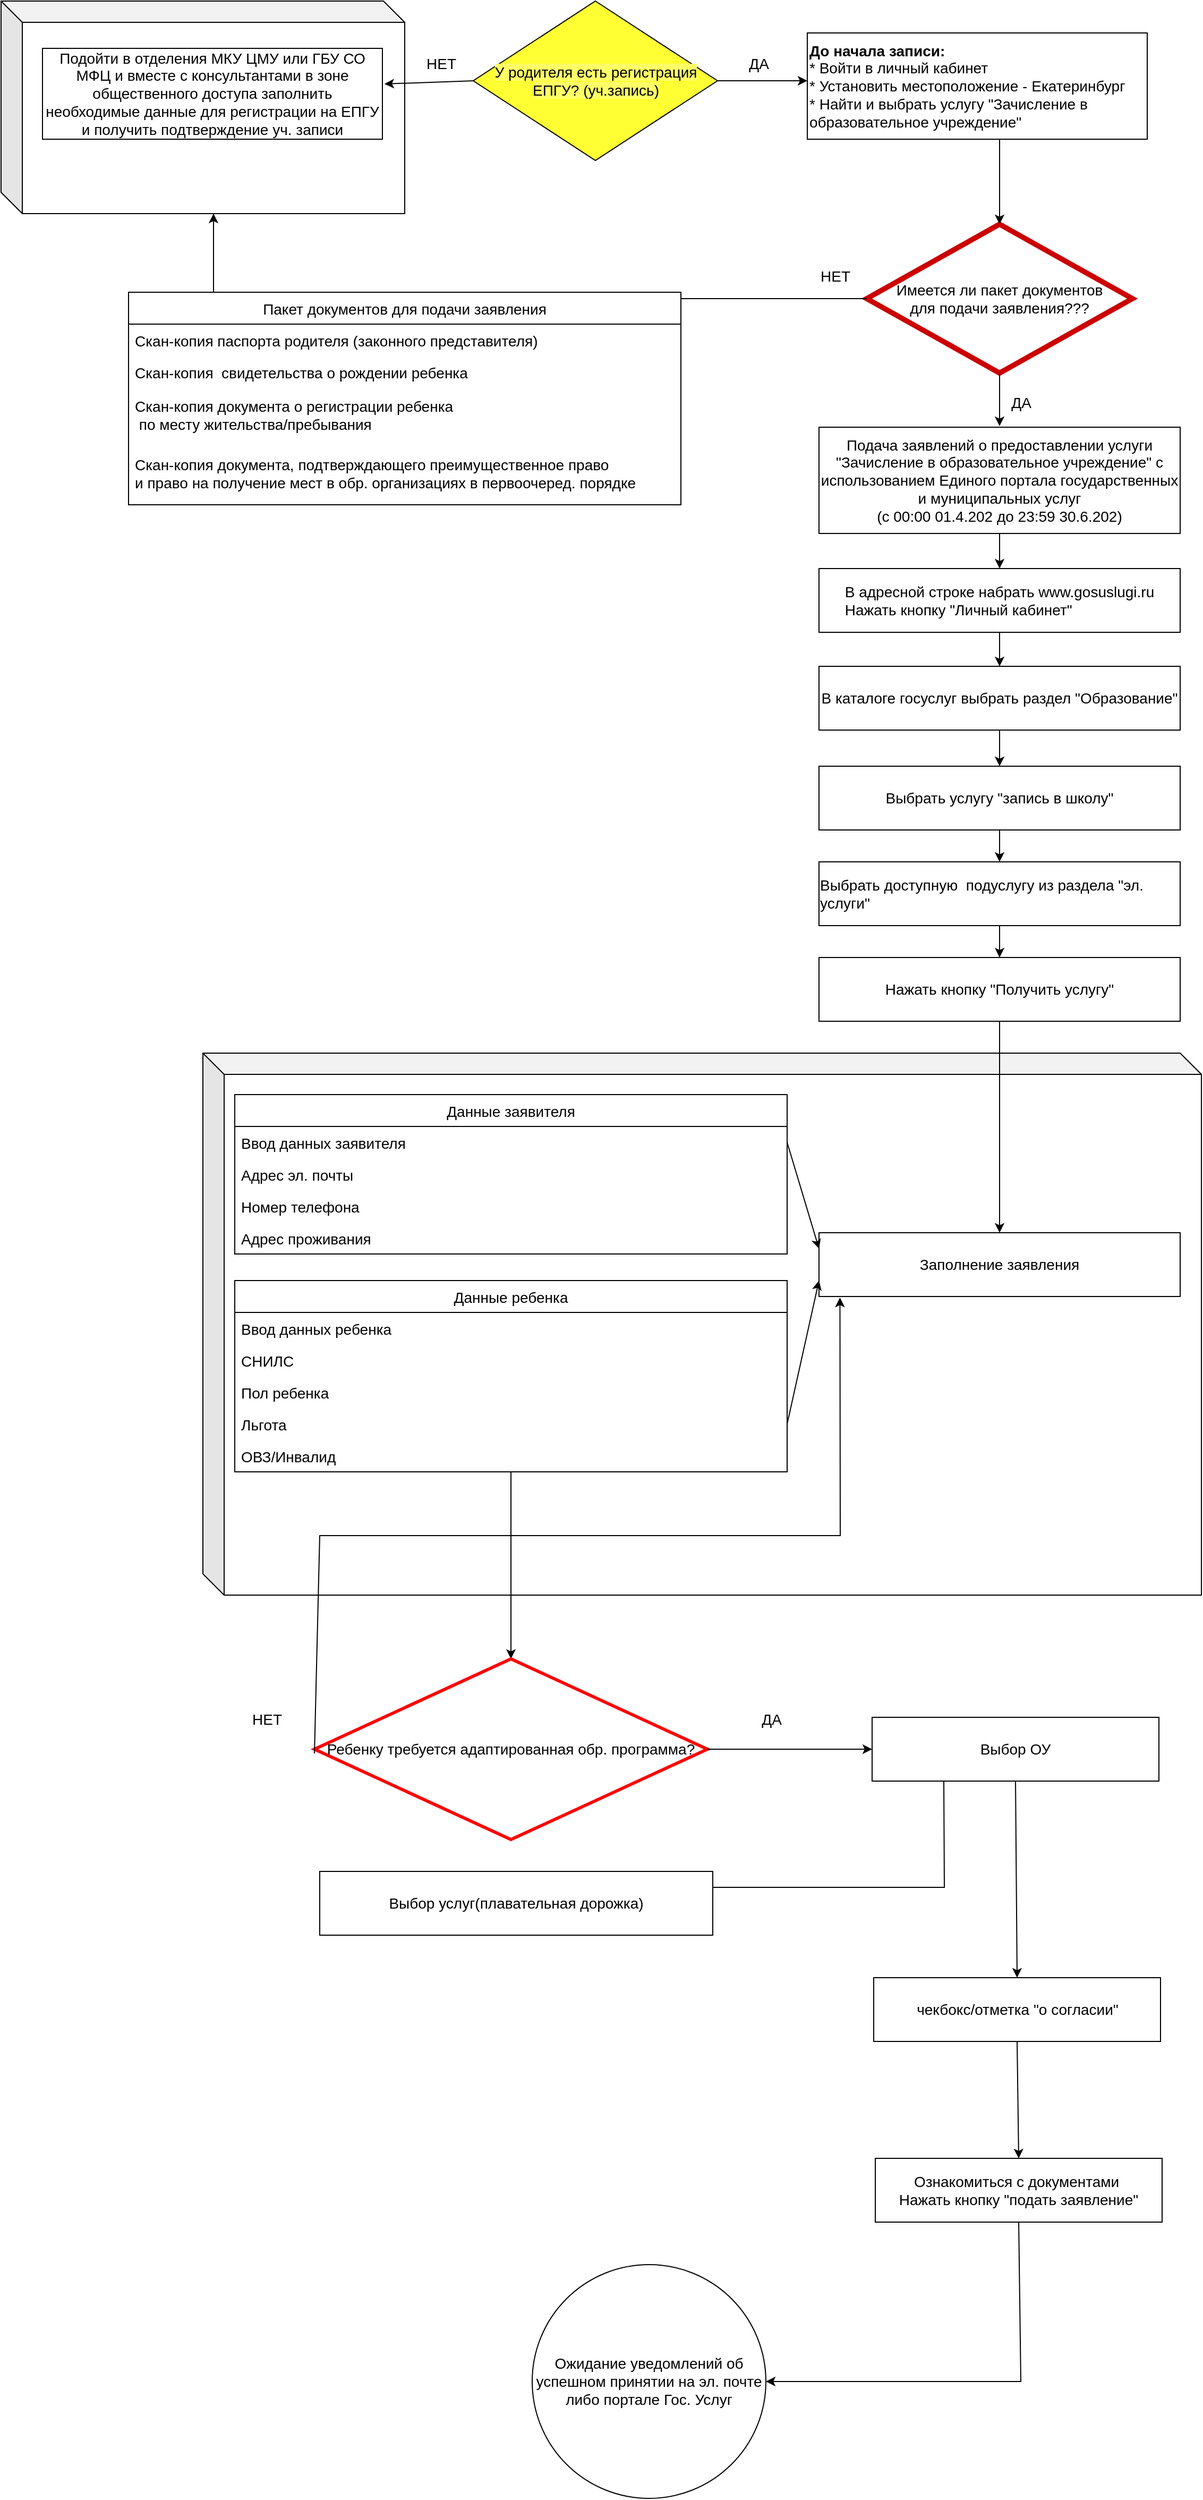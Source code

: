 <mxfile version="17.0.0" type="device"><diagram id="FY9OXGJkhsFBmthn2YC3" name="Page-1"><mxGraphModel dx="1422" dy="1621" grid="1" gridSize="10" guides="1" tooltips="1" connect="1" arrows="1" fold="1" page="1" pageScale="1" pageWidth="1169" pageHeight="827" math="0" shadow="0"><root><mxCell id="0"/><mxCell id="1" parent="0"/><mxCell id="BlRMwzeQowQlHCnW-BY--12" value="" style="shape=cube;whiteSpace=wrap;html=1;boundedLbl=1;backgroundOutline=1;darkOpacity=0.05;darkOpacity2=0.1;" vertex="1" parent="1"><mxGeometry x="210" y="190" width="940" height="510" as="geometry"/></mxCell><mxCell id="8TiH-GoAlEM6xNWbeWoq-40" value="" style="shape=cube;whiteSpace=wrap;html=1;boundedLbl=1;backgroundOutline=1;darkOpacity=0.05;darkOpacity2=0.1;labelBackgroundColor=#FFFF66;fontSize=12;fontColor=#000000;strokeColor=#000000;strokeWidth=1;fillColor=none;" parent="1" vertex="1"><mxGeometry x="20" y="-800" width="380" height="200" as="geometry"/></mxCell><mxCell id="8TiH-GoAlEM6xNWbeWoq-3" value="&lt;font style=&quot;font-size: 14px&quot;&gt;Имеется ли пакет документов &lt;br&gt;для подачи заявления???&lt;/font&gt;" style="rhombus;whiteSpace=wrap;html=1;strokeWidth=5;strokeColor=#CC0000;" parent="1" vertex="1"><mxGeometry x="835" y="-590" width="250" height="140" as="geometry"/></mxCell><mxCell id="8TiH-GoAlEM6xNWbeWoq-7" value="&lt;font style=&quot;font-size: 14px&quot;&gt;ДА&lt;/font&gt;" style="text;html=1;resizable=0;autosize=1;align=center;verticalAlign=middle;points=[];fillColor=none;strokeColor=none;rounded=0;" parent="1" vertex="1"><mxGeometry x="965" y="-432" width="30" height="20" as="geometry"/></mxCell><mxCell id="8TiH-GoAlEM6xNWbeWoq-8" value="&lt;font style=&quot;font-size: 14px&quot;&gt;НЕТ&lt;/font&gt;" style="text;html=1;resizable=0;autosize=1;align=center;verticalAlign=middle;points=[];fillColor=none;strokeColor=none;rounded=0;" parent="1" vertex="1"><mxGeometry x="784.5" y="-551" width="40" height="20" as="geometry"/></mxCell><mxCell id="8TiH-GoAlEM6xNWbeWoq-9" value="" style="endArrow=classic;html=1;rounded=0;fontSize=14;exitX=0.194;exitY=0.01;exitDx=0;exitDy=0;entryX=0;entryY=0;entryDx=200;entryDy=200;entryPerimeter=0;startArrow=none;exitPerimeter=0;" parent="1" source="8TiH-GoAlEM6xNWbeWoq-12" target="8TiH-GoAlEM6xNWbeWoq-40" edge="1"><mxGeometry width="50" height="50" relative="1" as="geometry"><mxPoint x="835" y="-520" as="sourcePoint"/><mxPoint x="760" y="-520" as="targetPoint"/><Array as="points"><mxPoint x="220" y="-520"/></Array></mxGeometry></mxCell><mxCell id="8TiH-GoAlEM6xNWbeWoq-11" value="" style="endArrow=classic;html=1;rounded=0;fontSize=14;exitX=0.5;exitY=1;exitDx=0;exitDy=0;" parent="1" source="8TiH-GoAlEM6xNWbeWoq-3" edge="1"><mxGeometry width="50" height="50" relative="1" as="geometry"><mxPoint x="1085.0" y="-520" as="sourcePoint"/><mxPoint x="960" y="-400" as="targetPoint"/></mxGeometry></mxCell><mxCell id="8TiH-GoAlEM6xNWbeWoq-24" value="&lt;span&gt;Подача заявлений о предоставлении услуги &quot;Зачисление в образовательное учреждение&quot; с использованием Единого портала государственных и муниципальных услуг&lt;/span&gt;&lt;br&gt;&lt;span&gt;(с 00:00 01.4.202 до 23:59 30.6.202)&lt;/span&gt;" style="rounded=0;whiteSpace=wrap;html=1;fontSize=14;strokeColor=#000000;strokeWidth=1;fillColor=none;" parent="1" vertex="1"><mxGeometry x="790" y="-399" width="340" height="100" as="geometry"/></mxCell><mxCell id="8TiH-GoAlEM6xNWbeWoq-32" value="&lt;span style=&quot;background-color: rgb(255 , 255 , 102)&quot;&gt;&lt;font style=&quot;font-size: 14px&quot;&gt;У родителя есть регистрация ЕПГУ? (уч.запись)&lt;/font&gt;&lt;/span&gt;" style="rhombus;whiteSpace=wrap;html=1;fontSize=14;strokeColor=#000000;strokeWidth=1;fillColor=#FFFF33;" parent="1" vertex="1"><mxGeometry x="464.5" y="-800" width="230" height="150" as="geometry"/></mxCell><mxCell id="8TiH-GoAlEM6xNWbeWoq-34" value="" style="endArrow=classic;html=1;rounded=0;fontSize=11;exitX=1;exitY=0.5;exitDx=0;exitDy=0;" parent="1" source="8TiH-GoAlEM6xNWbeWoq-32" edge="1"><mxGeometry width="50" height="50" relative="1" as="geometry"><mxPoint x="579" y="-500" as="sourcePoint"/><mxPoint x="779" y="-725" as="targetPoint"/></mxGeometry></mxCell><mxCell id="8TiH-GoAlEM6xNWbeWoq-35" value="" style="endArrow=classic;html=1;rounded=0;fontSize=11;exitX=0;exitY=0.5;exitDx=0;exitDy=0;entryX=1.006;entryY=0.392;entryDx=0;entryDy=0;entryPerimeter=0;" parent="1" target="8TiH-GoAlEM6xNWbeWoq-38" edge="1"><mxGeometry width="50" height="50" relative="1" as="geometry"><mxPoint x="465.5" y="-725" as="sourcePoint"/><mxPoint x="379.04" y="-715.742" as="targetPoint"/></mxGeometry></mxCell><mxCell id="8TiH-GoAlEM6xNWbeWoq-36" value="&lt;font style=&quot;font-size: 14px&quot;&gt;ДА&lt;/font&gt;" style="text;html=1;resizable=0;autosize=1;align=center;verticalAlign=middle;points=[];fillColor=none;strokeColor=none;rounded=0;" parent="1" vertex="1"><mxGeometry x="717.5" y="-751" width="30" height="20" as="geometry"/></mxCell><mxCell id="8TiH-GoAlEM6xNWbeWoq-37" value="&lt;font style=&quot;font-size: 14px&quot;&gt;НЕТ&lt;/font&gt;" style="text;html=1;resizable=0;autosize=1;align=center;verticalAlign=middle;points=[];fillColor=none;strokeColor=none;rounded=0;" parent="1" vertex="1"><mxGeometry x="414" y="-751" width="40" height="20" as="geometry"/></mxCell><mxCell id="8TiH-GoAlEM6xNWbeWoq-38" value="&lt;font style=&quot;font-size: 14px&quot;&gt;Подойти в отделения МКУ ЦМУ или ГБУ СО МФЦ и вместе с консультантами в зоне общественного доступа заполнить необходимые данные для регистрации на ЕПГУ и получить подтверждение уч. записи&lt;/font&gt;" style="rounded=0;whiteSpace=wrap;html=1;fontSize=11;strokeColor=#000000;strokeWidth=1;fillColor=none;" parent="1" vertex="1"><mxGeometry x="59" y="-755.5" width="320" height="85.5" as="geometry"/></mxCell><mxCell id="8TiH-GoAlEM6xNWbeWoq-39" value="&lt;b style=&quot;font-size: 14px&quot;&gt;До начала записи:&lt;/b&gt;&lt;br style=&quot;font-size: 14px&quot;&gt;&lt;span style=&quot;font-size: 14px&quot;&gt;* Войти в личный кабинет&lt;/span&gt;&lt;br style=&quot;font-size: 14px&quot;&gt;&lt;span style=&quot;font-size: 14px&quot;&gt;* Установить местоположение - Екатеринбург&lt;/span&gt;&lt;br style=&quot;font-size: 14px&quot;&gt;&lt;span style=&quot;font-size: 14px&quot;&gt;* Найти и выбрать услугу &quot;Зачисление в образовательное учреждение&quot;&lt;/span&gt;" style="rounded=0;whiteSpace=wrap;html=1;fontSize=11;strokeColor=#000000;strokeWidth=1;fillColor=none;align=left;" parent="1" vertex="1"><mxGeometry x="779" y="-770" width="320" height="100" as="geometry"/></mxCell><mxCell id="8TiH-GoAlEM6xNWbeWoq-42" value="" style="endArrow=classic;html=1;rounded=0;fontSize=12;fontColor=#000000;entryX=0.5;entryY=0;entryDx=0;entryDy=0;" parent="1" target="8TiH-GoAlEM6xNWbeWoq-3" edge="1"><mxGeometry width="50" height="50" relative="1" as="geometry"><mxPoint x="960" y="-670" as="sourcePoint"/><mxPoint x="620" y="-440" as="targetPoint"/></mxGeometry></mxCell><mxCell id="8TiH-GoAlEM6xNWbeWoq-43" value="" style="endArrow=classic;html=1;rounded=0;fontSize=12;fontColor=#000000;exitX=0.5;exitY=1;exitDx=0;exitDy=0;entryX=0.5;entryY=0;entryDx=0;entryDy=0;" parent="1" source="8TiH-GoAlEM6xNWbeWoq-24" target="8TiH-GoAlEM6xNWbeWoq-45" edge="1"><mxGeometry width="50" height="50" relative="1" as="geometry"><mxPoint x="520" y="-190" as="sourcePoint"/><mxPoint x="960" y="-240" as="targetPoint"/></mxGeometry></mxCell><mxCell id="8TiH-GoAlEM6xNWbeWoq-45" value="&lt;font style=&quot;font-size: 14px&quot;&gt;&lt;span style=&quot;text-align: left&quot;&gt;В адресной строке набрать www.gosuslugi.ru&lt;/span&gt;&lt;br style=&quot;text-align: left&quot;&gt;&lt;/font&gt;&lt;div style=&quot;text-align: left ; font-size: 14px&quot;&gt;&lt;font style=&quot;font-size: 14px&quot;&gt;Нажать кнопку &quot;Личный кабинет&quot;&lt;/font&gt;&lt;/div&gt;" style="rounded=0;whiteSpace=wrap;html=1;labelBackgroundColor=#FFFFFF;fontSize=12;fontColor=#000000;strokeColor=default;strokeWidth=1;fillColor=none;" parent="1" vertex="1"><mxGeometry x="790" y="-266" width="340" height="60" as="geometry"/></mxCell><mxCell id="8TiH-GoAlEM6xNWbeWoq-46" value="&lt;div style=&quot;text-align: left&quot;&gt;&lt;span style=&quot;font-size: 14px&quot;&gt;В каталоге госуслуг выбрать раздел &quot;Образование&lt;/span&gt;&lt;span style=&quot;font-size: 14px&quot;&gt;&quot;&lt;/span&gt;&lt;/div&gt;" style="rounded=0;whiteSpace=wrap;html=1;labelBackgroundColor=#FFFFFF;fontSize=12;fontColor=#000000;strokeColor=default;strokeWidth=1;fillColor=none;" parent="1" vertex="1"><mxGeometry x="790" y="-174" width="340" height="60" as="geometry"/></mxCell><mxCell id="8TiH-GoAlEM6xNWbeWoq-47" value="" style="endArrow=classic;html=1;rounded=0;fontSize=14;fontColor=#000000;entryX=0.5;entryY=0;entryDx=0;entryDy=0;exitX=0.5;exitY=1;exitDx=0;exitDy=0;" parent="1" source="8TiH-GoAlEM6xNWbeWoq-45" target="8TiH-GoAlEM6xNWbeWoq-46" edge="1"><mxGeometry width="50" height="50" relative="1" as="geometry"><mxPoint x="520" y="-110" as="sourcePoint"/><mxPoint x="570" y="-160" as="targetPoint"/></mxGeometry></mxCell><mxCell id="8TiH-GoAlEM6xNWbeWoq-12" value="Пакет документов для подачи заявления" style="swimlane;fontStyle=0;childLayout=stackLayout;horizontal=1;startSize=30;horizontalStack=0;resizeParent=1;resizeParentMax=0;resizeLast=0;collapsible=1;marginBottom=0;fontSize=14;strokeColor=#000000;strokeWidth=1;" parent="1" vertex="1"><mxGeometry x="140" y="-526" width="520" height="200" as="geometry"><mxRectangle x="373.5" y="-535" width="321" height="30" as="alternateBounds"/></mxGeometry></mxCell><mxCell id="8TiH-GoAlEM6xNWbeWoq-13" value="Скан-копия паспорта родителя (законного представителя)" style="text;strokeColor=none;fillColor=none;align=left;verticalAlign=middle;spacingLeft=4;spacingRight=4;overflow=hidden;points=[[0,0.5],[1,0.5]];portConstraint=eastwest;rotatable=0;fontSize=14;" parent="8TiH-GoAlEM6xNWbeWoq-12" vertex="1"><mxGeometry y="30" width="520" height="30" as="geometry"/></mxCell><mxCell id="8TiH-GoAlEM6xNWbeWoq-14" value="Скан-копия  свидетельства о рождении ребенка" style="text;strokeColor=none;fillColor=none;align=left;verticalAlign=middle;spacingLeft=4;spacingRight=4;overflow=hidden;points=[[0,0.5],[1,0.5]];portConstraint=eastwest;rotatable=0;fontSize=14;" parent="8TiH-GoAlEM6xNWbeWoq-12" vertex="1"><mxGeometry y="60" width="520" height="30" as="geometry"/></mxCell><mxCell id="8TiH-GoAlEM6xNWbeWoq-15" value="Скан-копия документа о регистрации ребенка&#10; по месту жительства/пребывания" style="text;strokeColor=none;fillColor=none;align=left;verticalAlign=middle;spacingLeft=4;spacingRight=4;overflow=hidden;points=[[0,0.5],[1,0.5]];portConstraint=eastwest;rotatable=0;fontSize=14;" parent="8TiH-GoAlEM6xNWbeWoq-12" vertex="1"><mxGeometry y="90" width="520" height="50" as="geometry"/></mxCell><mxCell id="8TiH-GoAlEM6xNWbeWoq-17" value="Скан-копия документа, подтверждающего преимущественное право&#10;и право на получение мест в обр. организациях в первоочеред. порядке" style="text;strokeColor=none;fillColor=none;align=left;verticalAlign=middle;spacingLeft=4;spacingRight=4;overflow=hidden;points=[[0,0.5],[1,0.5]];portConstraint=eastwest;rotatable=0;fontSize=14;" parent="8TiH-GoAlEM6xNWbeWoq-12" vertex="1"><mxGeometry y="140" width="520" height="60" as="geometry"/></mxCell><mxCell id="8TiH-GoAlEM6xNWbeWoq-48" value="" style="endArrow=none;html=1;rounded=0;fontSize=14;exitX=0;exitY=0.5;exitDx=0;exitDy=0;" parent="1" edge="1"><mxGeometry width="50" height="50" relative="1" as="geometry"><mxPoint x="835" y="-520" as="sourcePoint"/><mxPoint x="660" y="-520" as="targetPoint"/><Array as="points"><mxPoint x="770" y="-520"/></Array></mxGeometry></mxCell><mxCell id="BlRMwzeQowQlHCnW-BY--1" value="&lt;div style=&quot;text-align: left&quot;&gt;&lt;span style=&quot;font-size: 14px&quot;&gt;Выбрать услугу&lt;/span&gt;&lt;span style=&quot;font-size: 14px&quot;&gt;&amp;nbsp;&quot;запись в школу&lt;/span&gt;&lt;span style=&quot;font-size: 14px&quot;&gt;&quot;&lt;/span&gt;&lt;/div&gt;" style="rounded=0;whiteSpace=wrap;html=1;labelBackgroundColor=#FFFFFF;fontSize=12;fontColor=#000000;strokeColor=default;strokeWidth=1;fillColor=none;" vertex="1" parent="1"><mxGeometry x="790" y="-80" width="340" height="60" as="geometry"/></mxCell><mxCell id="BlRMwzeQowQlHCnW-BY--2" value="" style="endArrow=classic;html=1;rounded=0;entryX=0.5;entryY=0;entryDx=0;entryDy=0;exitX=0.5;exitY=1;exitDx=0;exitDy=0;" edge="1" parent="1" source="8TiH-GoAlEM6xNWbeWoq-46" target="BlRMwzeQowQlHCnW-BY--1"><mxGeometry width="50" height="50" relative="1" as="geometry"><mxPoint x="560" as="sourcePoint"/><mxPoint x="610" y="-50" as="targetPoint"/></mxGeometry></mxCell><mxCell id="BlRMwzeQowQlHCnW-BY--3" value="&lt;div style=&quot;text-align: left&quot;&gt;&lt;span style=&quot;font-size: 14px&quot;&gt;Выбрать доступную&amp;nbsp; подуслугу из раздела&lt;/span&gt;&lt;span style=&quot;font-size: 14px&quot;&gt;&amp;nbsp;&quot;эл. услуги&lt;/span&gt;&lt;span style=&quot;font-size: 14px&quot;&gt;&quot;&lt;/span&gt;&lt;/div&gt;" style="rounded=0;whiteSpace=wrap;html=1;labelBackgroundColor=#FFFFFF;fontSize=12;fontColor=#000000;strokeColor=default;strokeWidth=1;fillColor=none;" vertex="1" parent="1"><mxGeometry x="790" y="10" width="340" height="60" as="geometry"/></mxCell><mxCell id="BlRMwzeQowQlHCnW-BY--4" value="" style="endArrow=classic;html=1;rounded=0;entryX=0.5;entryY=0;entryDx=0;entryDy=0;exitX=0.5;exitY=1;exitDx=0;exitDy=0;" edge="1" parent="1" source="BlRMwzeQowQlHCnW-BY--1" target="BlRMwzeQowQlHCnW-BY--3"><mxGeometry width="50" height="50" relative="1" as="geometry"><mxPoint x="560" as="sourcePoint"/><mxPoint x="610" y="-50" as="targetPoint"/></mxGeometry></mxCell><mxCell id="BlRMwzeQowQlHCnW-BY--5" value="&lt;div style=&quot;text-align: left&quot;&gt;&lt;span style=&quot;font-size: 14px&quot;&gt;Нажать кнопку &quot;Получить услугу&quot;&lt;/span&gt;&lt;/div&gt;" style="rounded=0;whiteSpace=wrap;html=1;labelBackgroundColor=#FFFFFF;fontSize=12;fontColor=#000000;strokeColor=default;strokeWidth=1;fillColor=none;" vertex="1" parent="1"><mxGeometry x="790" y="100" width="340" height="60" as="geometry"/></mxCell><mxCell id="BlRMwzeQowQlHCnW-BY--6" value="" style="endArrow=classic;html=1;rounded=0;entryX=0.5;entryY=0;entryDx=0;entryDy=0;exitX=0.5;exitY=1;exitDx=0;exitDy=0;" edge="1" parent="1" source="BlRMwzeQowQlHCnW-BY--3" target="BlRMwzeQowQlHCnW-BY--5"><mxGeometry width="50" height="50" relative="1" as="geometry"><mxPoint x="560" as="sourcePoint"/><mxPoint x="610" y="-50" as="targetPoint"/></mxGeometry></mxCell><mxCell id="BlRMwzeQowQlHCnW-BY--7" value="Данные заявителя" style="swimlane;fontStyle=0;childLayout=stackLayout;horizontal=1;startSize=30;horizontalStack=0;resizeParent=1;resizeParentMax=0;resizeLast=0;collapsible=1;marginBottom=0;fontSize=14;strokeColor=#000000;strokeWidth=1;" vertex="1" parent="1"><mxGeometry x="240" y="229" width="520" height="150" as="geometry"><mxRectangle x="373.5" y="-535" width="321" height="30" as="alternateBounds"/></mxGeometry></mxCell><mxCell id="BlRMwzeQowQlHCnW-BY--8" value="Ввод данных заявителя" style="text;strokeColor=none;fillColor=none;align=left;verticalAlign=middle;spacingLeft=4;spacingRight=4;overflow=hidden;points=[[0,0.5],[1,0.5]];portConstraint=eastwest;rotatable=0;fontSize=14;" vertex="1" parent="BlRMwzeQowQlHCnW-BY--7"><mxGeometry y="30" width="520" height="30" as="geometry"/></mxCell><mxCell id="BlRMwzeQowQlHCnW-BY--10" value="Адрес эл. почты" style="text;strokeColor=none;fillColor=none;align=left;verticalAlign=middle;spacingLeft=4;spacingRight=4;overflow=hidden;points=[[0,0.5],[1,0.5]];portConstraint=eastwest;rotatable=0;fontSize=14;" vertex="1" parent="BlRMwzeQowQlHCnW-BY--7"><mxGeometry y="60" width="520" height="30" as="geometry"/></mxCell><mxCell id="BlRMwzeQowQlHCnW-BY--9" value="Номер телефона" style="text;strokeColor=none;fillColor=none;align=left;verticalAlign=middle;spacingLeft=4;spacingRight=4;overflow=hidden;points=[[0,0.5],[1,0.5]];portConstraint=eastwest;rotatable=0;fontSize=14;" vertex="1" parent="BlRMwzeQowQlHCnW-BY--7"><mxGeometry y="90" width="520" height="30" as="geometry"/></mxCell><mxCell id="BlRMwzeQowQlHCnW-BY--11" value="Адрес проживания" style="text;strokeColor=none;fillColor=none;align=left;verticalAlign=middle;spacingLeft=4;spacingRight=4;overflow=hidden;points=[[0,0.5],[1,0.5]];portConstraint=eastwest;rotatable=0;fontSize=14;" vertex="1" parent="BlRMwzeQowQlHCnW-BY--7"><mxGeometry y="120" width="520" height="30" as="geometry"/></mxCell><mxCell id="BlRMwzeQowQlHCnW-BY--13" value="&lt;font style=&quot;font-size: 14px&quot;&gt;Заполнение заявления&lt;/font&gt;" style="rounded=0;whiteSpace=wrap;html=1;" vertex="1" parent="1"><mxGeometry x="790" y="359" width="340" height="60" as="geometry"/></mxCell><mxCell id="BlRMwzeQowQlHCnW-BY--14" value="" style="endArrow=classic;html=1;rounded=0;fontSize=14;entryX=0.5;entryY=0;entryDx=0;entryDy=0;exitX=0.5;exitY=1;exitDx=0;exitDy=0;" edge="1" parent="1" source="BlRMwzeQowQlHCnW-BY--5" target="BlRMwzeQowQlHCnW-BY--13"><mxGeometry width="50" height="50" relative="1" as="geometry"><mxPoint x="560" y="410" as="sourcePoint"/><mxPoint x="610" y="360" as="targetPoint"/></mxGeometry></mxCell><mxCell id="BlRMwzeQowQlHCnW-BY--18" value="Данные ребенка" style="swimlane;fontStyle=0;childLayout=stackLayout;horizontal=1;startSize=30;horizontalStack=0;resizeParent=1;resizeParentMax=0;resizeLast=0;collapsible=1;marginBottom=0;fontSize=14;strokeColor=#000000;strokeWidth=1;" vertex="1" parent="1"><mxGeometry x="240" y="404" width="520" height="180" as="geometry"><mxRectangle x="373.5" y="-535" width="321" height="30" as="alternateBounds"/></mxGeometry></mxCell><mxCell id="BlRMwzeQowQlHCnW-BY--19" value="Ввод данных ребенка" style="text;strokeColor=none;fillColor=none;align=left;verticalAlign=middle;spacingLeft=4;spacingRight=4;overflow=hidden;points=[[0,0.5],[1,0.5]];portConstraint=eastwest;rotatable=0;fontSize=14;" vertex="1" parent="BlRMwzeQowQlHCnW-BY--18"><mxGeometry y="30" width="520" height="30" as="geometry"/></mxCell><mxCell id="BlRMwzeQowQlHCnW-BY--20" value="СНИЛС" style="text;strokeColor=none;fillColor=none;align=left;verticalAlign=middle;spacingLeft=4;spacingRight=4;overflow=hidden;points=[[0,0.5],[1,0.5]];portConstraint=eastwest;rotatable=0;fontSize=14;" vertex="1" parent="BlRMwzeQowQlHCnW-BY--18"><mxGeometry y="60" width="520" height="30" as="geometry"/></mxCell><mxCell id="BlRMwzeQowQlHCnW-BY--21" value="Пол ребенка" style="text;strokeColor=none;fillColor=none;align=left;verticalAlign=middle;spacingLeft=4;spacingRight=4;overflow=hidden;points=[[0,0.5],[1,0.5]];portConstraint=eastwest;rotatable=0;fontSize=14;" vertex="1" parent="BlRMwzeQowQlHCnW-BY--18"><mxGeometry y="90" width="520" height="30" as="geometry"/></mxCell><mxCell id="BlRMwzeQowQlHCnW-BY--22" value="Льгота" style="text;strokeColor=none;fillColor=none;align=left;verticalAlign=middle;spacingLeft=4;spacingRight=4;overflow=hidden;points=[[0,0.5],[1,0.5]];portConstraint=eastwest;rotatable=0;fontSize=14;" vertex="1" parent="BlRMwzeQowQlHCnW-BY--18"><mxGeometry y="120" width="520" height="30" as="geometry"/></mxCell><mxCell id="BlRMwzeQowQlHCnW-BY--23" value="ОВЗ/Инвалид" style="text;strokeColor=none;fillColor=none;align=left;verticalAlign=middle;spacingLeft=4;spacingRight=4;overflow=hidden;points=[[0,0.5],[1,0.5]];portConstraint=eastwest;rotatable=0;fontSize=14;" vertex="1" parent="BlRMwzeQowQlHCnW-BY--18"><mxGeometry y="150" width="520" height="30" as="geometry"/></mxCell><mxCell id="BlRMwzeQowQlHCnW-BY--24" value="" style="endArrow=classic;html=1;rounded=0;fontSize=14;" edge="1" parent="1" source="BlRMwzeQowQlHCnW-BY--23"><mxGeometry width="50" height="50" relative="1" as="geometry"><mxPoint x="560" y="510" as="sourcePoint"/><mxPoint x="500" y="760" as="targetPoint"/></mxGeometry></mxCell><mxCell id="BlRMwzeQowQlHCnW-BY--25" value="Ребенку требуется адаптированная обр. программа?" style="rhombus;whiteSpace=wrap;html=1;fontSize=14;fillColor=none;strokeWidth=3;strokeColor=#FF0000;" vertex="1" parent="1"><mxGeometry x="315" y="760" width="370" height="170" as="geometry"/></mxCell><mxCell id="BlRMwzeQowQlHCnW-BY--26" value="" style="endArrow=classic;html=1;rounded=0;fontSize=14;exitX=1;exitY=0.5;exitDx=0;exitDy=0;" edge="1" parent="1" source="BlRMwzeQowQlHCnW-BY--25"><mxGeometry width="50" height="50" relative="1" as="geometry"><mxPoint x="560" y="810" as="sourcePoint"/><mxPoint x="840" y="845" as="targetPoint"/></mxGeometry></mxCell><mxCell id="BlRMwzeQowQlHCnW-BY--28" value="ДА" style="text;html=1;resizable=0;autosize=1;align=center;verticalAlign=middle;points=[];fillColor=none;strokeColor=none;rounded=0;fontSize=14;" vertex="1" parent="1"><mxGeometry x="730" y="807" width="30" height="20" as="geometry"/></mxCell><mxCell id="BlRMwzeQowQlHCnW-BY--29" value="НЕТ" style="text;html=1;resizable=0;autosize=1;align=center;verticalAlign=middle;points=[];fillColor=none;strokeColor=none;rounded=0;fontSize=14;" vertex="1" parent="1"><mxGeometry x="250" y="807" width="40" height="20" as="geometry"/></mxCell><mxCell id="BlRMwzeQowQlHCnW-BY--27" value="" style="endArrow=classic;html=1;rounded=0;fontSize=14;exitX=0;exitY=0.5;exitDx=0;exitDy=0;entryX=0.638;entryY=0.451;entryDx=0;entryDy=0;entryPerimeter=0;" edge="1" parent="1" target="BlRMwzeQowQlHCnW-BY--12"><mxGeometry width="50" height="50" relative="1" as="geometry"><mxPoint x="315" y="849" as="sourcePoint"/><mxPoint x="875" y="423" as="targetPoint"/><Array as="points"><mxPoint x="320" y="644"/><mxPoint x="810" y="644"/></Array></mxGeometry></mxCell><mxCell id="BlRMwzeQowQlHCnW-BY--31" value="" style="endArrow=classic;html=1;rounded=0;fontSize=14;entryX=0;entryY=0.25;entryDx=0;entryDy=0;exitX=1;exitY=0.5;exitDx=0;exitDy=0;" edge="1" parent="1" source="BlRMwzeQowQlHCnW-BY--8" target="BlRMwzeQowQlHCnW-BY--13"><mxGeometry width="50" height="50" relative="1" as="geometry"><mxPoint x="570" y="550" as="sourcePoint"/><mxPoint x="620" y="500" as="targetPoint"/></mxGeometry></mxCell><mxCell id="BlRMwzeQowQlHCnW-BY--32" value="" style="endArrow=classic;html=1;rounded=0;fontSize=14;entryX=0;entryY=0.75;entryDx=0;entryDy=0;exitX=1;exitY=0.5;exitDx=0;exitDy=0;" edge="1" parent="1" source="BlRMwzeQowQlHCnW-BY--22" target="BlRMwzeQowQlHCnW-BY--13"><mxGeometry width="50" height="50" relative="1" as="geometry"><mxPoint x="570" y="550" as="sourcePoint"/><mxPoint x="620" y="500" as="targetPoint"/></mxGeometry></mxCell><mxCell id="BlRMwzeQowQlHCnW-BY--33" value="" style="endArrow=classic;html=1;rounded=0;fontSize=14;exitX=0.5;exitY=1;exitDx=0;exitDy=0;" edge="1" parent="1" target="BlRMwzeQowQlHCnW-BY--34"><mxGeometry width="50" height="50" relative="1" as="geometry"><mxPoint x="975" y="875" as="sourcePoint"/><mxPoint x="975" y="930" as="targetPoint"/></mxGeometry></mxCell><mxCell id="BlRMwzeQowQlHCnW-BY--34" value="Выбор ОУ" style="rounded=0;whiteSpace=wrap;html=1;fontSize=14;fillColor=none;" vertex="1" parent="1"><mxGeometry x="840" y="815" width="270" height="60" as="geometry"/></mxCell><mxCell id="BlRMwzeQowQlHCnW-BY--35" value="Ознакомиться с документами&amp;nbsp;&lt;br&gt;Нажать кнопку &quot;подать заявление&quot;" style="rounded=0;whiteSpace=wrap;html=1;fontSize=14;fillColor=none;" vertex="1" parent="1"><mxGeometry x="843" y="1230" width="270" height="60" as="geometry"/></mxCell><mxCell id="BlRMwzeQowQlHCnW-BY--38" value="Выбор услуг(плавательная дорожка)" style="rounded=0;whiteSpace=wrap;html=1;fontSize=14;fillColor=none;" vertex="1" parent="1"><mxGeometry x="320" y="960" width="370" height="60" as="geometry"/></mxCell><mxCell id="BlRMwzeQowQlHCnW-BY--39" value="" style="endArrow=none;html=1;rounded=0;fontSize=14;entryX=0.25;entryY=1;entryDx=0;entryDy=0;exitX=1;exitY=0.25;exitDx=0;exitDy=0;" edge="1" parent="1" source="BlRMwzeQowQlHCnW-BY--38" target="BlRMwzeQowQlHCnW-BY--34"><mxGeometry width="50" height="50" relative="1" as="geometry"><mxPoint x="570" y="1040" as="sourcePoint"/><mxPoint x="620" y="990" as="targetPoint"/><Array as="points"><mxPoint x="908" y="975"/></Array></mxGeometry></mxCell><mxCell id="BlRMwzeQowQlHCnW-BY--40" value="чекбокс/отметка &quot;о согласии&quot;" style="rounded=0;whiteSpace=wrap;html=1;fontSize=14;fillColor=none;" vertex="1" parent="1"><mxGeometry x="841.5" y="1060" width="270" height="60" as="geometry"/></mxCell><mxCell id="BlRMwzeQowQlHCnW-BY--42" value="" style="endArrow=classic;html=1;rounded=0;fontSize=14;entryX=0.5;entryY=0;entryDx=0;entryDy=0;exitX=0.5;exitY=1;exitDx=0;exitDy=0;" edge="1" parent="1" source="BlRMwzeQowQlHCnW-BY--34" target="BlRMwzeQowQlHCnW-BY--40"><mxGeometry width="50" height="50" relative="1" as="geometry"><mxPoint x="570" y="1030" as="sourcePoint"/><mxPoint x="620" y="980" as="targetPoint"/></mxGeometry></mxCell><mxCell id="BlRMwzeQowQlHCnW-BY--43" value="" style="endArrow=classic;html=1;rounded=0;fontSize=14;entryX=0.5;entryY=0;entryDx=0;entryDy=0;exitX=0.5;exitY=1;exitDx=0;exitDy=0;" edge="1" parent="1" source="BlRMwzeQowQlHCnW-BY--40" target="BlRMwzeQowQlHCnW-BY--35"><mxGeometry width="50" height="50" relative="1" as="geometry"><mxPoint x="570" y="1030" as="sourcePoint"/><mxPoint x="620" y="980" as="targetPoint"/></mxGeometry></mxCell><mxCell id="BlRMwzeQowQlHCnW-BY--44" value="Ожидание уведомлений об успешном принятии на эл. почте либо портале Гос. Услуг" style="ellipse;whiteSpace=wrap;html=1;aspect=fixed;fontSize=14;fillColor=none;" vertex="1" parent="1"><mxGeometry x="520" y="1330" width="220" height="220" as="geometry"/></mxCell><mxCell id="BlRMwzeQowQlHCnW-BY--45" value="" style="endArrow=classic;html=1;rounded=0;fontSize=14;entryX=1;entryY=0.5;entryDx=0;entryDy=0;exitX=0.5;exitY=1;exitDx=0;exitDy=0;" edge="1" parent="1" source="BlRMwzeQowQlHCnW-BY--35" target="BlRMwzeQowQlHCnW-BY--44"><mxGeometry width="50" height="50" relative="1" as="geometry"><mxPoint x="980" y="1455" as="sourcePoint"/><mxPoint x="620" y="1480" as="targetPoint"/><Array as="points"><mxPoint x="980" y="1440"/></Array></mxGeometry></mxCell></root></mxGraphModel></diagram></mxfile>